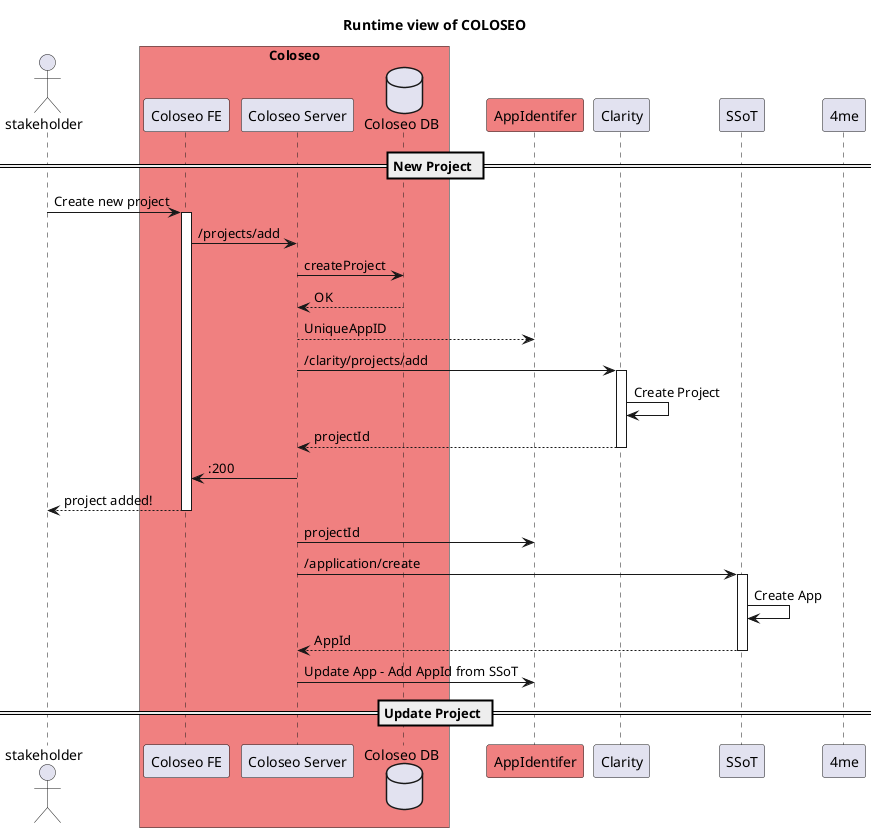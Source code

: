 @@startuml

title Runtime view of COLOSEO 

actor stakeholder 
box "Coloseo" #LightCoral
participant "Coloseo FE" as FE 
participant "Coloseo Server" as BE 
database "Coloseo DB" as DB 
end box 
participant AppIdentifer #LightCoral
participant Clarity 
participant SSoT 
participant 4me

== New Project == 

stakeholder -> FE: Create new project
activate FE 
FE -> BE: /projects/add
BE -> DB: createProject
DB --> BE: OK 
BE --> AppIdentifer: UniqueAppID
BE -> Clarity: /clarity/projects/add 
activate Clarity
Clarity -> Clarity: Create Project
Clarity --> BE: projectId
deactivate Clarity
BE -> FE: :200
FE --> stakeholder: project added! 
deactivate FE
BE -> AppIdentifer: projectId
BE -> SSoT: /application/create 
activate SSoT 
SSoT -> SSoT: Create App
SSoT --> BE: AppId
deactivate SSoT
BE -> AppIdentifer: Update App - Add AppId from SSoT

== Update Project ==


@@enduml